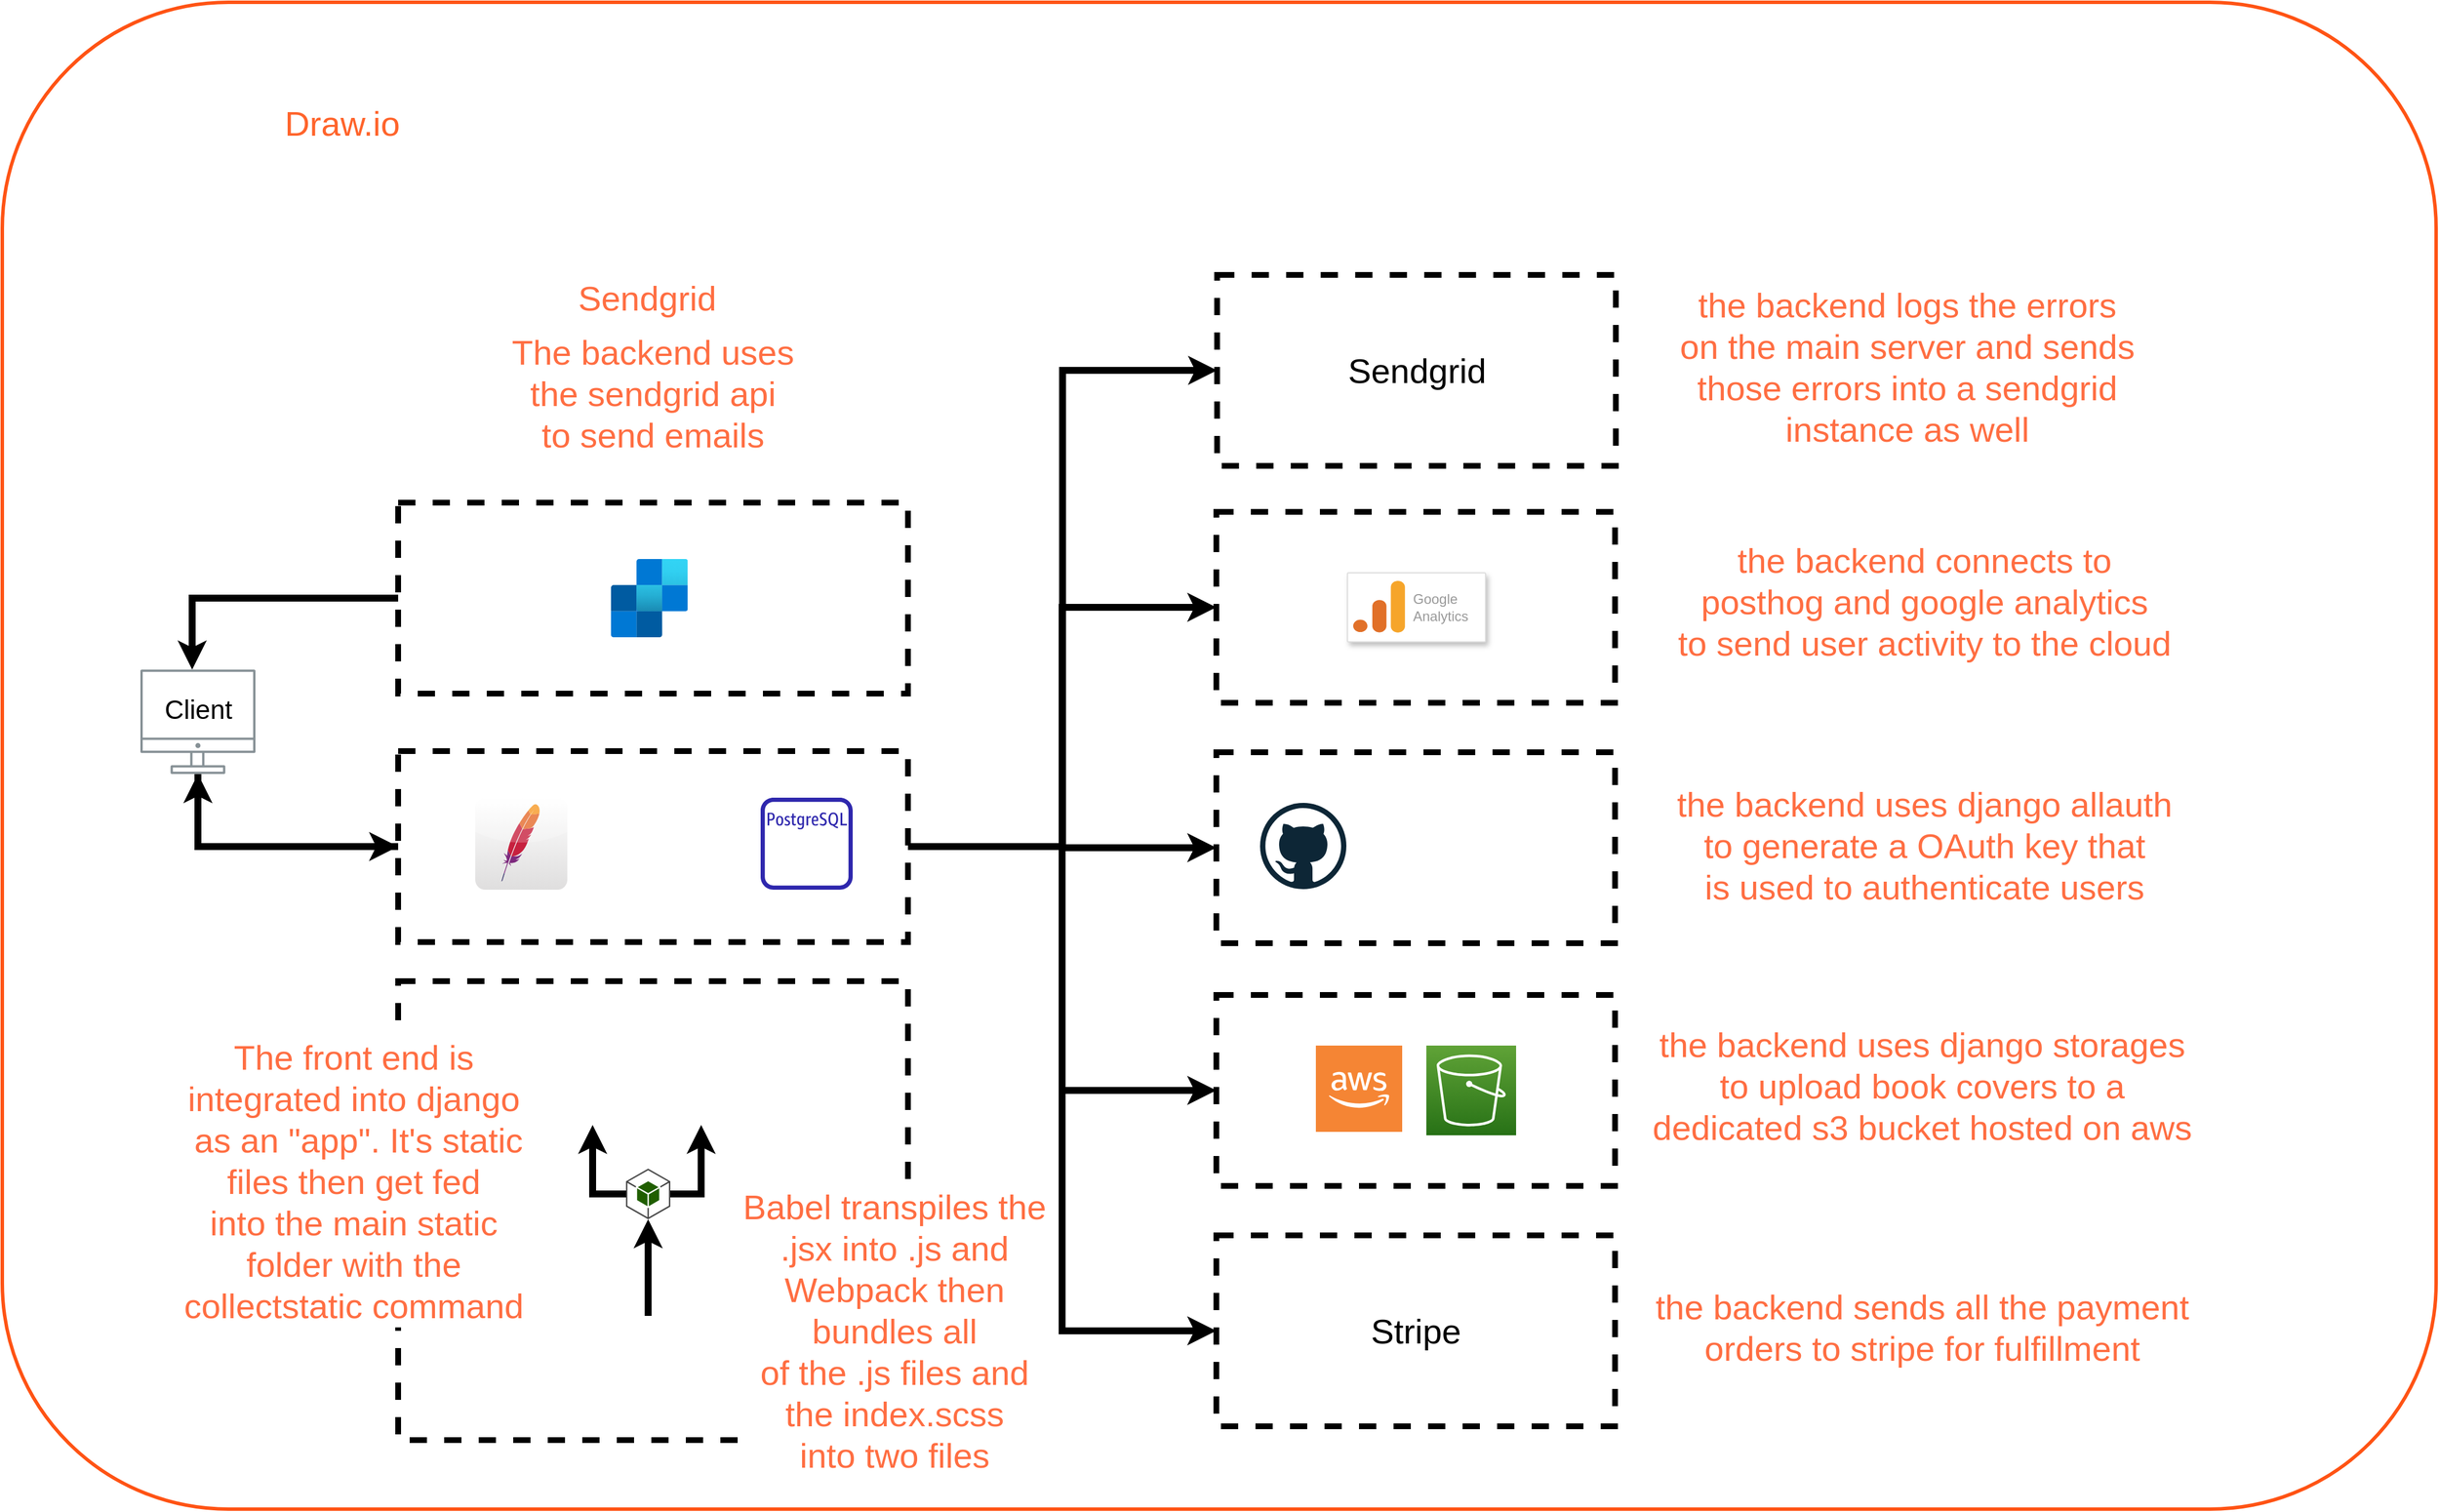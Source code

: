 <mxfile version="20.6.2" type="github">
  <diagram id="Ht1M8jgEwFfnCIfOTk4-" name="Page-1">
    <mxGraphModel dx="1185" dy="1460" grid="1" gridSize="10" guides="1" tooltips="1" connect="1" arrows="1" fold="1" page="1" pageScale="1" pageWidth="1169" pageHeight="827" math="0" shadow="0">
      <root>
        <mxCell id="0" />
        <mxCell id="1" parent="0" />
        <mxCell id="xgc6DM9Copx6KXdF2zNQ-38" value="" style="rounded=0;whiteSpace=wrap;html=1;dashed=1;strokeWidth=5;fillColor=none;" parent="1" vertex="1">
          <mxGeometry x="1130" y="-88" width="346.5" height="166" as="geometry" />
        </mxCell>
        <mxCell id="6ciUN1QbZPSy4jL6s6Ek-6" value="" style="rounded=1;whiteSpace=wrap;html=1;strokeWidth=3;fontSize=30;fillColor=none;strokeColor=#FF5314;" parent="1" vertex="1">
          <mxGeometry x="75" y="-740" width="2115" height="1310" as="geometry" />
        </mxCell>
        <mxCell id="xgc6DM9Copx6KXdF2zNQ-42" value="" style="rounded=0;whiteSpace=wrap;html=1;dashed=1;strokeWidth=5;fillColor=none;" parent="1" vertex="1">
          <mxGeometry x="1130" y="-297" width="346.5" height="166" as="geometry" />
        </mxCell>
        <mxCell id="xgc6DM9Copx6KXdF2zNQ-31" value="" style="rounded=0;whiteSpace=wrap;html=1;dashed=1;strokeWidth=5;fillColor=none;" parent="1" vertex="1">
          <mxGeometry x="1130" y="123" width="346.5" height="166" as="geometry" />
        </mxCell>
        <mxCell id="xgc6DM9Copx6KXdF2zNQ-32" value="&lt;div&gt;the backend uses django storages &lt;br&gt;&lt;/div&gt;&lt;div&gt;to upload book covers to a &lt;br&gt;&lt;/div&gt;&lt;div&gt;dedicated s3 bucket hosted on aws &lt;br&gt;&lt;/div&gt;&lt;div&gt;&lt;br&gt;&lt;/div&gt;" style="text;html=1;align=center;verticalAlign=middle;resizable=0;points=[];autosize=1;strokeColor=none;fillColor=none;fontSize=30;fontColor=#FF6E42;labelBackgroundColor=default;" parent="1" vertex="1">
          <mxGeometry x="1498" y="140" width="490" height="160" as="geometry" />
        </mxCell>
        <mxCell id="xgc6DM9Copx6KXdF2zNQ-48" style="edgeStyle=orthogonalEdgeStyle;rounded=0;orthogonalLoop=1;jettySize=auto;html=1;strokeWidth=6;fontSize=30;fontColor=none;" parent="1" source="6ciUN1QbZPSy4jL6s6Ek-3" target="xgc6DM9Copx6KXdF2zNQ-38" edge="1">
          <mxGeometry relative="1" as="geometry" />
        </mxCell>
        <mxCell id="xgc6DM9Copx6KXdF2zNQ-49" style="edgeStyle=orthogonalEdgeStyle;rounded=0;orthogonalLoop=1;jettySize=auto;html=1;exitX=1;exitY=0.5;exitDx=0;exitDy=0;entryX=0;entryY=0.5;entryDx=0;entryDy=0;strokeWidth=6;fontSize=30;fontColor=none;" parent="1" source="6ciUN1QbZPSy4jL6s6Ek-3" target="xgc6DM9Copx6KXdF2zNQ-42" edge="1">
          <mxGeometry relative="1" as="geometry" />
        </mxCell>
        <mxCell id="xgc6DM9Copx6KXdF2zNQ-50" style="edgeStyle=orthogonalEdgeStyle;rounded=0;orthogonalLoop=1;jettySize=auto;html=1;entryX=0;entryY=0.5;entryDx=0;entryDy=0;strokeWidth=6;fontSize=30;fontColor=none;" parent="1" source="6ciUN1QbZPSy4jL6s6Ek-3" target="xgc6DM9Copx6KXdF2zNQ-31" edge="1">
          <mxGeometry relative="1" as="geometry" />
        </mxCell>
        <mxCell id="xgc6DM9Copx6KXdF2zNQ-51" style="edgeStyle=orthogonalEdgeStyle;rounded=0;orthogonalLoop=1;jettySize=auto;html=1;entryX=0;entryY=0.5;entryDx=0;entryDy=0;strokeWidth=6;fontSize=30;fontColor=none;" parent="1" source="6ciUN1QbZPSy4jL6s6Ek-3" target="xgc6DM9Copx6KXdF2zNQ-44" edge="1">
          <mxGeometry relative="1" as="geometry" />
        </mxCell>
        <mxCell id="xgc6DM9Copx6KXdF2zNQ-52" style="edgeStyle=orthogonalEdgeStyle;rounded=0;orthogonalLoop=1;jettySize=auto;html=1;entryX=0;entryY=0.5;entryDx=0;entryDy=0;strokeWidth=6;fontSize=30;fontColor=none;" parent="1" source="6ciUN1QbZPSy4jL6s6Ek-3" target="xgc6DM9Copx6KXdF2zNQ-46" edge="1">
          <mxGeometry relative="1" as="geometry" />
        </mxCell>
        <mxCell id="6ciUN1QbZPSy4jL6s6Ek-3" value="" style="rounded=0;whiteSpace=wrap;html=1;dashed=1;strokeWidth=5;fillColor=none;" parent="1" vertex="1">
          <mxGeometry x="419" y="-89" width="443" height="166" as="geometry" />
        </mxCell>
        <mxCell id="xgc6DM9Copx6KXdF2zNQ-20" style="edgeStyle=orthogonalEdgeStyle;rounded=0;orthogonalLoop=1;jettySize=auto;html=1;strokeWidth=6;fontSize=23;fontColor=default;" parent="1" source="xgc6DM9Copx6KXdF2zNQ-16" target="UEzPUAAOIrF-is8g5C7q-109" edge="1">
          <mxGeometry relative="1" as="geometry">
            <Array as="points">
              <mxPoint x="240" y="-222" />
            </Array>
          </mxGeometry>
        </mxCell>
        <mxCell id="xgc6DM9Copx6KXdF2zNQ-16" value="" style="rounded=0;whiteSpace=wrap;html=1;dashed=1;strokeWidth=5;fillColor=none;" parent="1" vertex="1">
          <mxGeometry x="419" y="-305" width="443" height="166" as="geometry" />
        </mxCell>
        <mxCell id="xgc6DM9Copx6KXdF2zNQ-7" value="" style="rounded=0;whiteSpace=wrap;html=1;dashed=1;strokeWidth=5;fillColor=none;" parent="1" vertex="1">
          <mxGeometry x="419" y="111" width="443" height="399" as="geometry" />
        </mxCell>
        <mxCell id="xgc6DM9Copx6KXdF2zNQ-21" style="edgeStyle=orthogonalEdgeStyle;rounded=0;orthogonalLoop=1;jettySize=auto;html=1;strokeWidth=6;fontSize=23;fontColor=default;" parent="1" source="6ciUN1QbZPSy4jL6s6Ek-3" target="UEzPUAAOIrF-is8g5C7q-109" edge="1">
          <mxGeometry relative="1" as="geometry">
            <Array as="points">
              <mxPoint x="245" y="-6" />
            </Array>
          </mxGeometry>
        </mxCell>
        <mxCell id="xgc6DM9Copx6KXdF2zNQ-19" style="edgeStyle=orthogonalEdgeStyle;rounded=0;orthogonalLoop=1;jettySize=auto;html=1;entryX=0;entryY=0.5;entryDx=0;entryDy=0;strokeWidth=6;fontSize=30;fontColor=#FF6E42;" parent="1" source="UEzPUAAOIrF-is8g5C7q-109" target="6ciUN1QbZPSy4jL6s6Ek-3" edge="1">
          <mxGeometry relative="1" as="geometry">
            <Array as="points">
              <mxPoint x="245" y="-6" />
            </Array>
          </mxGeometry>
        </mxCell>
        <mxCell id="Y8FRlR6LI_EW2aDHlQSC-1" value="" style="sketch=0;outlineConnect=0;fontColor=#232F3E;gradientColor=none;fillColor=#2E27AD;strokeColor=none;dashed=0;verticalLabelPosition=bottom;verticalAlign=top;align=center;html=1;fontSize=12;fontStyle=0;aspect=fixed;pointerEvents=1;shape=mxgraph.aws4.rds_postgresql_instance_alt;" parent="1" vertex="1">
          <mxGeometry x="734" y="-48.5" width="80" height="80" as="geometry" />
        </mxCell>
        <mxCell id="Y8FRlR6LI_EW2aDHlQSC-2" value="" style="dashed=0;outlineConnect=0;html=1;align=center;labelPosition=center;verticalLabelPosition=bottom;verticalAlign=top;shape=mxgraph.webicons.apache;gradientColor=#DFDEDE" parent="1" vertex="1">
          <mxGeometry x="486" y="-48.5" width="80" height="80" as="geometry" />
        </mxCell>
        <mxCell id="6ciUN1QbZPSy4jL6s6Ek-1" value="" style="shape=image;html=1;verticalAlign=top;verticalLabelPosition=bottom;labelBackgroundColor=#ffffff;imageAspect=0;aspect=fixed;image=https://cdn2.iconfinder.com/data/icons/boxicons-logos/24/bxl-django-128.png" parent="1" vertex="1">
          <mxGeometry x="596" y="-50" width="88" height="88" as="geometry" />
        </mxCell>
        <mxCell id="6ciUN1QbZPSy4jL6s6Ek-7" value="&lt;font color=&quot;#FF642B&quot;&gt;Draw.io&lt;/font&gt;" style="text;html=1;align=center;verticalAlign=middle;resizable=0;points=[];autosize=1;strokeColor=none;fillColor=none;fontSize=30;" parent="1" vertex="1">
          <mxGeometry x="310" y="-660" width="120" height="50" as="geometry" />
        </mxCell>
        <mxCell id="xgc6DM9Copx6KXdF2zNQ-2" value="" style="shape=image;html=1;verticalAlign=top;verticalLabelPosition=bottom;labelBackgroundColor=#ffffff;imageAspect=0;aspect=fixed;image=https://cdn1.iconfinder.com/data/icons/unicons-line-vol-5/24/react-128.png" parent="1" vertex="1">
          <mxGeometry x="673" y="1" width="40" height="40" as="geometry" />
        </mxCell>
        <mxCell id="xgc6DM9Copx6KXdF2zNQ-11" value="" style="edgeStyle=orthogonalEdgeStyle;rounded=0;orthogonalLoop=1;jettySize=auto;html=1;strokeWidth=6;fontSize=30;fontColor=#FF6E42;exitX=1;exitY=0.5;exitDx=0;exitDy=0;exitPerimeter=0;" parent="1" source="xgc6DM9Copx6KXdF2zNQ-3" target="xgc6DM9Copx6KXdF2zNQ-5" edge="1">
          <mxGeometry relative="1" as="geometry" />
        </mxCell>
        <mxCell id="xgc6DM9Copx6KXdF2zNQ-13" style="edgeStyle=orthogonalEdgeStyle;rounded=0;orthogonalLoop=1;jettySize=auto;html=1;strokeWidth=6;fontSize=30;fontColor=#FF6E42;" parent="1" source="xgc6DM9Copx6KXdF2zNQ-3" target="xgc6DM9Copx6KXdF2zNQ-4" edge="1">
          <mxGeometry relative="1" as="geometry" />
        </mxCell>
        <mxCell id="xgc6DM9Copx6KXdF2zNQ-3" value="" style="outlineConnect=0;dashed=0;verticalLabelPosition=bottom;verticalAlign=top;align=center;html=1;shape=mxgraph.aws3.android;fillColor=#205E00;gradientColor=none;" parent="1" vertex="1">
          <mxGeometry x="617" y="274" width="38.5" height="44" as="geometry" />
        </mxCell>
        <mxCell id="xgc6DM9Copx6KXdF2zNQ-4" value="" style="shape=image;html=1;verticalAlign=top;verticalLabelPosition=bottom;labelBackgroundColor=#ffffff;imageAspect=0;aspect=fixed;image=https://cdn1.iconfinder.com/data/icons/bootstrap-vol-3/16/filetype-js-128.png" parent="1" vertex="1">
          <mxGeometry x="565" y="190" width="46" height="46" as="geometry" />
        </mxCell>
        <mxCell id="xgc6DM9Copx6KXdF2zNQ-5" value="" style="shape=image;html=1;verticalAlign=top;verticalLabelPosition=bottom;labelBackgroundColor=#ffffff;imageAspect=0;aspect=fixed;image=https://cdn1.iconfinder.com/data/icons/bootstrap-vol-3/16/filetype-scss-128.png" parent="1" vertex="1">
          <mxGeometry x="659.25" y="190" width="46" height="46" as="geometry" />
        </mxCell>
        <mxCell id="xgc6DM9Copx6KXdF2zNQ-9" style="edgeStyle=orthogonalEdgeStyle;rounded=0;orthogonalLoop=1;jettySize=auto;html=1;exitX=0.5;exitY=0;exitDx=0;exitDy=0;entryX=0.5;entryY=1;entryDx=0;entryDy=0;entryPerimeter=0;fontSize=30;fontColor=#FF6E42;strokeWidth=6;" parent="1" source="xgc6DM9Copx6KXdF2zNQ-6" target="xgc6DM9Copx6KXdF2zNQ-3" edge="1">
          <mxGeometry relative="1" as="geometry" />
        </mxCell>
        <mxCell id="xgc6DM9Copx6KXdF2zNQ-6" value="" style="shape=image;html=1;verticalAlign=top;verticalLabelPosition=bottom;labelBackgroundColor=#ffffff;imageAspect=0;aspect=fixed;image=https://cdn1.iconfinder.com/data/icons/bootstrap-vol-3/16/filetype-jsx-128.png" parent="1" vertex="1">
          <mxGeometry x="613.25" y="402" width="46" height="46" as="geometry" />
        </mxCell>
        <mxCell id="xgc6DM9Copx6KXdF2zNQ-8" value="&lt;div style=&quot;font-size: 30px;&quot;&gt;&lt;font style=&quot;font-size: 30px;&quot; color=&quot;#FF6E42&quot;&gt;Babel transpiles the &lt;br&gt;&lt;/font&gt;&lt;/div&gt;&lt;div style=&quot;font-size: 30px;&quot;&gt;&lt;font style=&quot;font-size: 30px;&quot; color=&quot;#FF6E42&quot;&gt;.jsx into .js and &lt;br&gt;&lt;/font&gt;&lt;/div&gt;&lt;div style=&quot;font-size: 30px;&quot;&gt;&lt;font style=&quot;font-size: 30px;&quot; color=&quot;#FF6E42&quot;&gt;Webpack then &lt;br&gt;&lt;/font&gt;&lt;/div&gt;&lt;div style=&quot;font-size: 30px;&quot;&gt;&lt;font style=&quot;font-size: 30px;&quot; color=&quot;#FF6E42&quot;&gt;bundles all &lt;br&gt;&lt;/font&gt;&lt;/div&gt;&lt;div style=&quot;font-size: 30px;&quot;&gt;&lt;font style=&quot;font-size: 30px;&quot; color=&quot;#FF6E42&quot;&gt;of the .js files and &lt;br&gt;&lt;/font&gt;&lt;/div&gt;&lt;div style=&quot;font-size: 30px;&quot;&gt;&lt;font style=&quot;font-size: 30px;&quot; color=&quot;#FF6E42&quot;&gt;the index.scss &lt;br&gt;&lt;/font&gt;&lt;/div&gt;&lt;div style=&quot;font-size: 30px;&quot;&gt;&lt;font style=&quot;font-size: 30px;&quot; color=&quot;#FF6E42&quot;&gt;into two files&lt;/font&gt;&lt;/div&gt;" style="text;html=1;align=center;verticalAlign=middle;resizable=0;points=[];autosize=1;strokeColor=none;fillColor=none;fontColor=#FF6E42;labelBackgroundColor=default;" parent="1" vertex="1">
          <mxGeometry x="705.25" y="280" width="290" height="270" as="geometry" />
        </mxCell>
        <mxCell id="xgc6DM9Copx6KXdF2zNQ-10" value="&lt;div&gt;&lt;font style=&quot;font-size: 30px;&quot;&gt;The front end is &lt;br&gt;&lt;/font&gt;&lt;/div&gt;&lt;div&gt;&lt;font style=&quot;font-size: 30px;&quot;&gt;integrated into django&lt;/font&gt;&lt;/div&gt;&lt;div&gt;&lt;font style=&quot;font-size: 30px;&quot;&gt;&amp;nbsp;as an &quot;app&quot;. It&#39;s static &lt;br&gt;&lt;/font&gt;&lt;/div&gt;&lt;div&gt;&lt;font style=&quot;font-size: 30px;&quot;&gt;files then get fed &lt;br&gt;&lt;/font&gt;&lt;/div&gt;&lt;div&gt;&lt;font style=&quot;font-size: 30px;&quot;&gt;into the main static &lt;br&gt;&lt;/font&gt;&lt;/div&gt;&lt;div&gt;&lt;font style=&quot;font-size: 30px;&quot;&gt;folder with the &lt;br&gt;&lt;/font&gt;&lt;/div&gt;&lt;div&gt;&lt;font style=&quot;font-size: 30px;&quot;&gt;collectstatic command&lt;/font&gt;&lt;/div&gt;" style="text;html=1;align=center;verticalAlign=middle;resizable=0;points=[];autosize=1;strokeColor=none;fillColor=none;fontColor=#FF6E42;labelBackgroundColor=default;" parent="1" vertex="1">
          <mxGeometry x="220" y="150" width="320" height="270" as="geometry" />
        </mxCell>
        <mxCell id="xgc6DM9Copx6KXdF2zNQ-15" value="" style="aspect=fixed;html=1;points=[];align=center;image;fontSize=12;image=img/lib/azure2/integration/SendGrid_Accounts.svg;labelBackgroundColor=default;fontColor=#FF6E42;" parent="1" vertex="1">
          <mxGeometry x="603.85" y="-256" width="66.8" height="68" as="geometry" />
        </mxCell>
        <mxCell id="UEzPUAAOIrF-is8g5C7q-109" value="&lt;p style=&quot;line-height: 150%;&quot;&gt;&lt;/p&gt;&lt;div style=&quot;font-size: 30px; line-height: 0%;&quot;&gt;&lt;font style=&quot;font-size: 23px;&quot;&gt;Client&lt;/font&gt;&lt;/div&gt;&lt;p&gt;&lt;/p&gt;" style="outlineConnect=0;gradientColor=none;fontColor=none;strokeColor=none;fillColor=#879196;dashed=0;verticalLabelPosition=bottom;verticalAlign=bottom;align=center;html=1;fontSize=12;fontStyle=0;aspect=fixed;shape=mxgraph.aws4.illustration_desktop;pointerEvents=1;labelBackgroundColor=none;labelBorderColor=none;noLabel=1;" parent="1" vertex="1">
          <mxGeometry x="195" y="-160" width="100" height="91" as="geometry" />
        </mxCell>
        <mxCell id="xgc6DM9Copx6KXdF2zNQ-23" value="Client" style="text;html=1;align=center;verticalAlign=middle;resizable=0;points=[];autosize=1;strokeColor=none;fillColor=none;fontSize=23;fontColor=none;" parent="1" vertex="1">
          <mxGeometry x="205" y="-145" width="80" height="40" as="geometry" />
        </mxCell>
        <mxCell id="xgc6DM9Copx6KXdF2zNQ-25" value="&lt;div&gt;&lt;font style=&quot;font-size: 30px;&quot;&gt;The backend uses &lt;br&gt;&lt;/font&gt;&lt;/div&gt;&lt;div&gt;&lt;font style=&quot;font-size: 30px;&quot;&gt;the sendgrid api &lt;br&gt;&lt;/font&gt;&lt;/div&gt;&lt;div&gt;&lt;font style=&quot;font-size: 30px;&quot;&gt;to send emails&lt;br&gt;&lt;/font&gt;&lt;/div&gt;" style="text;html=1;align=center;verticalAlign=middle;resizable=0;points=[];autosize=1;strokeColor=none;fillColor=none;fontColor=#FF6E42;labelBackgroundColor=default;" parent="1" vertex="1">
          <mxGeometry x="505" y="-460" width="270" height="120" as="geometry" />
        </mxCell>
        <mxCell id="xgc6DM9Copx6KXdF2zNQ-17" value="&lt;p style=&quot;line-height: 110%;&quot;&gt;&lt;/p&gt;&lt;div style=&quot;line-height: 0%;&quot;&gt;Sendgrid &lt;br&gt;&lt;/div&gt;&lt;div&gt;&lt;br&gt;&lt;/div&gt;&lt;p&gt;&lt;/p&gt;" style="text;html=1;align=center;verticalAlign=middle;resizable=0;points=[];autosize=1;strokeColor=none;fillColor=none;fontSize=30;fontColor=#FF6E42;labelBackgroundColor=none;" parent="1" vertex="1">
          <mxGeometry x="565" y="-520" width="140" height="110" as="geometry" />
        </mxCell>
        <mxCell id="xgc6DM9Copx6KXdF2zNQ-28" value="" style="sketch=0;points=[[0,0,0],[0.25,0,0],[0.5,0,0],[0.75,0,0],[1,0,0],[0,1,0],[0.25,1,0],[0.5,1,0],[0.75,1,0],[1,1,0],[0,0.25,0],[0,0.5,0],[0,0.75,0],[1,0.25,0],[1,0.5,0],[1,0.75,0]];outlineConnect=0;fontColor=#232F3E;gradientColor=#60A337;gradientDirection=north;fillColor=#277116;strokeColor=#ffffff;dashed=0;verticalLabelPosition=bottom;verticalAlign=top;align=center;html=1;fontSize=12;fontStyle=0;aspect=fixed;shape=mxgraph.aws4.resourceIcon;resIcon=mxgraph.aws4.s3;labelBackgroundColor=default;labelBorderColor=none;" parent="1" vertex="1">
          <mxGeometry x="1312.5" y="167" width="78" height="78" as="geometry" />
        </mxCell>
        <mxCell id="xgc6DM9Copx6KXdF2zNQ-30" value="" style="outlineConnect=0;dashed=0;verticalLabelPosition=bottom;verticalAlign=top;align=center;html=1;shape=mxgraph.aws3.cloud_2;fillColor=#F58534;gradientColor=none;labelBackgroundColor=default;labelBorderColor=none;fontSize=30;fontColor=none;" parent="1" vertex="1">
          <mxGeometry x="1216.5" y="167" width="75" height="75" as="geometry" />
        </mxCell>
        <mxCell id="xgc6DM9Copx6KXdF2zNQ-33" value="" style="dashed=0;outlineConnect=0;html=1;align=center;labelPosition=center;verticalLabelPosition=bottom;verticalAlign=top;shape=mxgraph.weblogos.github;labelBackgroundColor=default;labelBorderColor=none;fontSize=30;fontColor=none;" parent="1" vertex="1">
          <mxGeometry x="1168" y="-44" width="75" height="75" as="geometry" />
        </mxCell>
        <mxCell id="xgc6DM9Copx6KXdF2zNQ-34" value="" style="shape=image;html=1;verticalAlign=top;verticalLabelPosition=bottom;labelBackgroundColor=#ffffff;imageAspect=0;aspect=fixed;image=https://cdn2.iconfinder.com/data/icons/social-media-2285/512/1_Facebook_colored_svg_copy-128.png;labelBorderColor=none;fontSize=30;fontColor=none;" parent="1" vertex="1">
          <mxGeometry x="1268" y="-42.44" width="71.87" height="71.87" as="geometry" />
        </mxCell>
        <mxCell id="xgc6DM9Copx6KXdF2zNQ-35" value="" style="strokeColor=#dddddd;shadow=1;strokeWidth=1;rounded=1;absoluteArcSize=1;arcSize=2;labelBackgroundColor=default;labelBorderColor=none;fontSize=30;fontColor=none;" parent="1" vertex="1">
          <mxGeometry x="1243.93" y="-244" width="120" height="60" as="geometry" />
        </mxCell>
        <mxCell id="xgc6DM9Copx6KXdF2zNQ-36" value="Google&#xa;Analytics" style="sketch=0;dashed=0;connectable=0;html=1;fillColor=#5184F3;strokeColor=none;shape=mxgraph.gcp2.google_analytics;part=1;labelPosition=right;verticalLabelPosition=middle;align=left;verticalAlign=middle;spacingLeft=5;fontColor=#999999;fontSize=12;labelBackgroundColor=default;labelBorderColor=none;" parent="xgc6DM9Copx6KXdF2zNQ-35" vertex="1">
          <mxGeometry width="45" height="45" relative="1" as="geometry">
            <mxPoint x="5" y="7" as="offset" />
          </mxGeometry>
        </mxCell>
        <mxCell id="xgc6DM9Copx6KXdF2zNQ-37" value="" style="shape=image;html=1;verticalAlign=top;verticalLabelPosition=bottom;labelBackgroundColor=#ffffff;imageAspect=0;aspect=fixed;image=https://cdn0.iconfinder.com/data/icons/social-media-and-logos-11/32/Gmail_envelope_letter_email_Gmail_envelope_letter_email-128.png;labelBorderColor=none;fontSize=30;fontColor=none;" parent="1" vertex="1">
          <mxGeometry x="1367" y="-41.44" width="76" height="76" as="geometry" />
        </mxCell>
        <mxCell id="xgc6DM9Copx6KXdF2zNQ-39" value="&lt;div&gt;the backend uses django allauth&lt;br&gt;&lt;/div&gt;&lt;div&gt;to generate a OAuth key that &lt;br&gt;&lt;/div&gt;&lt;div&gt;is used to authenticate users&lt;br&gt;&lt;/div&gt;&lt;div&gt;&lt;br&gt;&lt;/div&gt;" style="text;html=1;align=center;verticalAlign=middle;resizable=0;points=[];autosize=1;strokeColor=none;fillColor=none;fontSize=30;fontColor=#FF6E42;labelBackgroundColor=default;" parent="1" vertex="1">
          <mxGeometry x="1520" y="-69" width="450" height="160" as="geometry" />
        </mxCell>
        <mxCell id="xgc6DM9Copx6KXdF2zNQ-43" value="&lt;div&gt;the backend connects to&lt;/div&gt;&lt;div&gt;posthog and google analytics&lt;/div&gt;&lt;div&gt;to send user activity to the cloud&lt;br&gt;&lt;/div&gt;&lt;div&gt;&lt;br&gt;&lt;/div&gt;" style="text;html=1;align=center;verticalAlign=middle;resizable=0;points=[];autosize=1;strokeColor=none;fillColor=none;fontSize=30;fontColor=#FF6E42;labelBackgroundColor=default;" parent="1" vertex="1">
          <mxGeometry x="1520" y="-281" width="450" height="160" as="geometry" />
        </mxCell>
        <mxCell id="xgc6DM9Copx6KXdF2zNQ-44" value="&lt;font style=&quot;font-size: 30px;&quot;&gt;Sendgrid&lt;/font&gt;" style="rounded=0;whiteSpace=wrap;html=1;dashed=1;strokeWidth=5;fillColor=none;" parent="1" vertex="1">
          <mxGeometry x="1130.68" y="-503" width="346.5" height="166" as="geometry" />
        </mxCell>
        <mxCell id="xgc6DM9Copx6KXdF2zNQ-45" value="&lt;div&gt;the backend logs the errors &lt;br&gt;&lt;/div&gt;&lt;div&gt;on the main server and sends&lt;/div&gt;&lt;div&gt;those errors into a sendgrid &lt;br&gt;&lt;/div&gt;&lt;div&gt;instance as well&lt;br&gt;&lt;/div&gt;" style="text;html=1;align=center;verticalAlign=middle;resizable=0;points=[];autosize=1;strokeColor=none;fillColor=none;fontSize=30;fontColor=#FF6E42;labelBackgroundColor=default;" parent="1" vertex="1">
          <mxGeometry x="1520" y="-503" width="420" height="160" as="geometry" />
        </mxCell>
        <mxCell id="xgc6DM9Copx6KXdF2zNQ-46" value="&lt;font style=&quot;font-size: 30px;&quot;&gt;Stripe&lt;/font&gt;" style="rounded=0;whiteSpace=wrap;html=1;dashed=1;strokeWidth=5;fillColor=none;" parent="1" vertex="1">
          <mxGeometry x="1130" y="332" width="346.5" height="166" as="geometry" />
        </mxCell>
        <mxCell id="xgc6DM9Copx6KXdF2zNQ-47" value="&lt;div&gt;the backend sends all the payment&lt;/div&gt;&lt;div&gt;orders to stripe for fulfillment&lt;br&gt;&lt;/div&gt;" style="text;html=1;align=center;verticalAlign=middle;resizable=0;points=[];autosize=1;strokeColor=none;fillColor=none;fontSize=30;fontColor=#FF6E42;labelBackgroundColor=default;" parent="1" vertex="1">
          <mxGeometry x="1498" y="367" width="490" height="90" as="geometry" />
        </mxCell>
        <mxCell id="RrQftwysjKoqg6gLQJ93-1" value="" style="shape=image;html=1;verticalAlign=top;verticalLabelPosition=bottom;labelBackgroundColor=#ffffff;imageAspect=0;aspect=fixed;image=https://cdn1.iconfinder.com/data/icons/bootstrap-vol-3/16/filetype-jsx-128.png" vertex="1" parent="1">
          <mxGeometry x="562" y="402" width="46" height="46" as="geometry" />
        </mxCell>
        <mxCell id="RrQftwysjKoqg6gLQJ93-3" value="" style="shape=image;html=1;verticalAlign=top;verticalLabelPosition=bottom;labelBackgroundColor=#ffffff;imageAspect=0;aspect=fixed;image=https://cdn1.iconfinder.com/data/icons/bootstrap-vol-3/16/filetype-jsx-128.png" vertex="1" parent="1">
          <mxGeometry x="660" y="402" width="46" height="46" as="geometry" />
        </mxCell>
        <mxCell id="RrQftwysjKoqg6gLQJ93-4" value="" style="shape=image;html=1;verticalAlign=top;verticalLabelPosition=bottom;labelBackgroundColor=#ffffff;imageAspect=0;aspect=fixed;image=https://cdn1.iconfinder.com/data/icons/bootstrap-vol-3/16/filetype-scss-128.png" vertex="1" parent="1">
          <mxGeometry x="510" y="402" width="46" height="46" as="geometry" />
        </mxCell>
      </root>
    </mxGraphModel>
  </diagram>
</mxfile>
